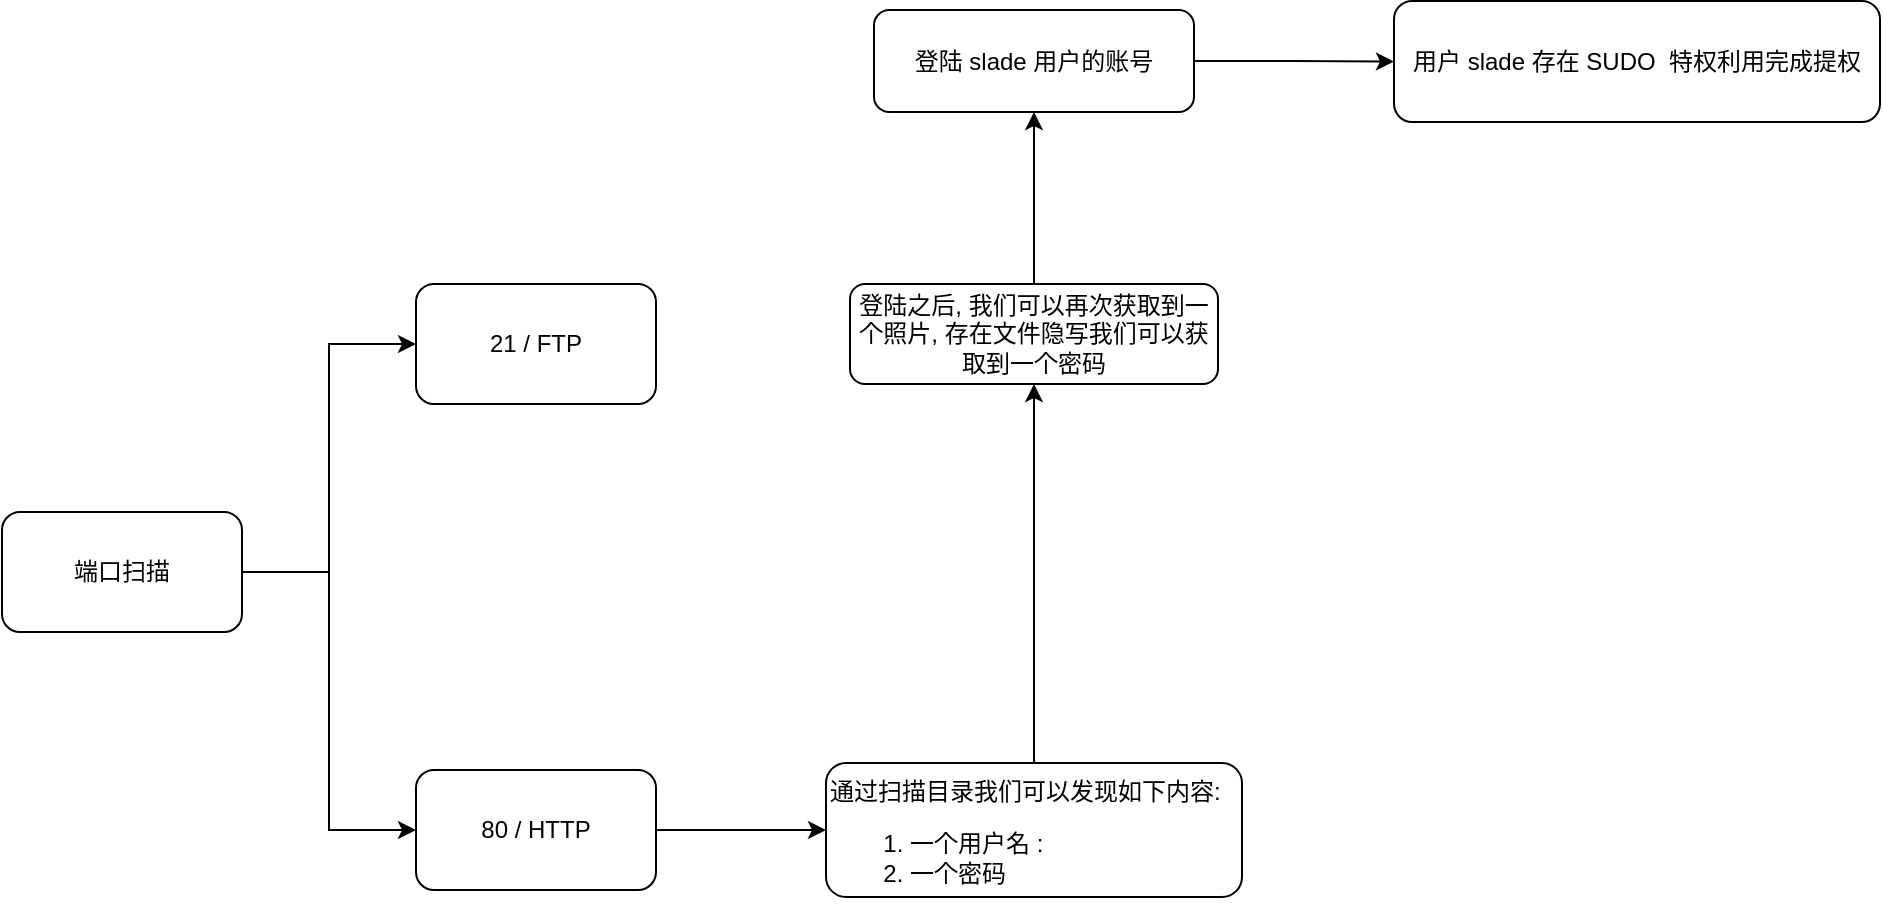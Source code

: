 <mxfile version="22.0.4" type="github">
  <diagram name="第 1 页" id="MoPEyk0XcvBVuI1HBkJS">
    <mxGraphModel dx="1050" dy="981" grid="0" gridSize="10" guides="1" tooltips="1" connect="1" arrows="1" fold="1" page="0" pageScale="1" pageWidth="827" pageHeight="1169" math="0" shadow="0">
      <root>
        <mxCell id="0" />
        <mxCell id="1" parent="0" />
        <mxCell id="JaC2XfF1FVo6dBmmgzoi-3" value="" style="edgeStyle=orthogonalEdgeStyle;rounded=0;orthogonalLoop=1;jettySize=auto;html=1;entryX=0;entryY=0.5;entryDx=0;entryDy=0;" edge="1" parent="1" source="JaC2XfF1FVo6dBmmgzoi-1" target="JaC2XfF1FVo6dBmmgzoi-2">
          <mxGeometry relative="1" as="geometry" />
        </mxCell>
        <mxCell id="JaC2XfF1FVo6dBmmgzoi-7" style="edgeStyle=orthogonalEdgeStyle;rounded=0;orthogonalLoop=1;jettySize=auto;html=1;entryX=0;entryY=0.5;entryDx=0;entryDy=0;" edge="1" parent="1" source="JaC2XfF1FVo6dBmmgzoi-1" target="JaC2XfF1FVo6dBmmgzoi-4">
          <mxGeometry relative="1" as="geometry" />
        </mxCell>
        <mxCell id="JaC2XfF1FVo6dBmmgzoi-1" value="端口扫描" style="rounded=1;whiteSpace=wrap;html=1;" vertex="1" parent="1">
          <mxGeometry x="9" y="211" width="120" height="60" as="geometry" />
        </mxCell>
        <mxCell id="JaC2XfF1FVo6dBmmgzoi-2" value="21 / FTP" style="whiteSpace=wrap;html=1;rounded=1;" vertex="1" parent="1">
          <mxGeometry x="216" y="97" width="120" height="60" as="geometry" />
        </mxCell>
        <mxCell id="JaC2XfF1FVo6dBmmgzoi-9" value="" style="edgeStyle=orthogonalEdgeStyle;rounded=0;orthogonalLoop=1;jettySize=auto;html=1;" edge="1" parent="1" source="JaC2XfF1FVo6dBmmgzoi-4" target="JaC2XfF1FVo6dBmmgzoi-8">
          <mxGeometry relative="1" as="geometry" />
        </mxCell>
        <mxCell id="JaC2XfF1FVo6dBmmgzoi-4" value="80 / HTTP" style="whiteSpace=wrap;html=1;rounded=1;" vertex="1" parent="1">
          <mxGeometry x="216" y="340" width="120" height="60" as="geometry" />
        </mxCell>
        <mxCell id="JaC2XfF1FVo6dBmmgzoi-11" value="" style="edgeStyle=orthogonalEdgeStyle;rounded=0;orthogonalLoop=1;jettySize=auto;html=1;" edge="1" parent="1" source="JaC2XfF1FVo6dBmmgzoi-8" target="JaC2XfF1FVo6dBmmgzoi-10">
          <mxGeometry relative="1" as="geometry" />
        </mxCell>
        <mxCell id="JaC2XfF1FVo6dBmmgzoi-8" value="通过扫描目录我们可以发现如下内容:&amp;nbsp;&lt;br&gt;&lt;ol&gt;&lt;li&gt;一个用户名 :&amp;nbsp;&lt;/li&gt;&lt;li&gt;一个密码&lt;/li&gt;&lt;/ol&gt;" style="whiteSpace=wrap;html=1;rounded=1;align=left;verticalAlign=top;" vertex="1" parent="1">
          <mxGeometry x="421" y="336.5" width="208" height="67" as="geometry" />
        </mxCell>
        <mxCell id="JaC2XfF1FVo6dBmmgzoi-13" value="" style="edgeStyle=orthogonalEdgeStyle;rounded=0;orthogonalLoop=1;jettySize=auto;html=1;" edge="1" parent="1" source="JaC2XfF1FVo6dBmmgzoi-10" target="JaC2XfF1FVo6dBmmgzoi-12">
          <mxGeometry relative="1" as="geometry" />
        </mxCell>
        <mxCell id="JaC2XfF1FVo6dBmmgzoi-10" value="登陆之后, 我们可以再次获取到一个照片, 存在文件隐写我们可以获取到一个密码" style="whiteSpace=wrap;html=1;align=center;verticalAlign=middle;rounded=1;" vertex="1" parent="1">
          <mxGeometry x="433" y="97" width="184" height="50" as="geometry" />
        </mxCell>
        <mxCell id="JaC2XfF1FVo6dBmmgzoi-15" value="" style="edgeStyle=orthogonalEdgeStyle;rounded=0;orthogonalLoop=1;jettySize=auto;html=1;" edge="1" parent="1" source="JaC2XfF1FVo6dBmmgzoi-12" target="JaC2XfF1FVo6dBmmgzoi-14">
          <mxGeometry relative="1" as="geometry" />
        </mxCell>
        <mxCell id="JaC2XfF1FVo6dBmmgzoi-12" value="登陆 slade 用户的账号" style="whiteSpace=wrap;html=1;rounded=1;" vertex="1" parent="1">
          <mxGeometry x="445" y="-40" width="160" height="51" as="geometry" />
        </mxCell>
        <mxCell id="JaC2XfF1FVo6dBmmgzoi-14" value="用户 slade 存在 SUDO&amp;nbsp; 特权利用完成提权" style="whiteSpace=wrap;html=1;rounded=1;" vertex="1" parent="1">
          <mxGeometry x="705" y="-44.5" width="243" height="60.5" as="geometry" />
        </mxCell>
      </root>
    </mxGraphModel>
  </diagram>
</mxfile>

